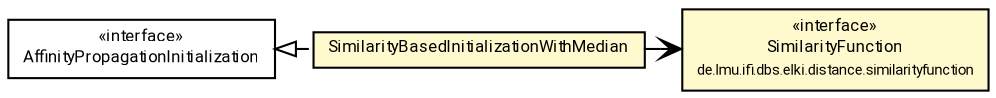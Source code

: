#!/usr/local/bin/dot
#
# Class diagram 
# Generated by UMLGraph version R5_7_2-60-g0e99a6 (http://www.spinellis.gr/umlgraph/)
#

digraph G {
	graph [fontnames="svg"]
	edge [fontname="Roboto",fontsize=7,labelfontname="Roboto",labelfontsize=7,color="black"];
	node [fontname="Roboto",fontcolor="black",fontsize=8,shape=plaintext,margin=0,width=0,height=0];
	nodesep=0.15;
	ranksep=0.25;
	rankdir=LR;
	// de.lmu.ifi.dbs.elki.algorithm.clustering.affinitypropagation.AffinityPropagationInitialization<O>
	c9371177 [label=<<table title="de.lmu.ifi.dbs.elki.algorithm.clustering.affinitypropagation.AffinityPropagationInitialization" border="0" cellborder="1" cellspacing="0" cellpadding="2" href="AffinityPropagationInitialization.html" target="_parent">
		<tr><td><table border="0" cellspacing="0" cellpadding="1">
		<tr><td align="center" balign="center"> &#171;interface&#187; </td></tr>
		<tr><td align="center" balign="center"> <font face="Roboto">AffinityPropagationInitialization</font> </td></tr>
		</table></td></tr>
		</table>>, URL="AffinityPropagationInitialization.html"];
	// de.lmu.ifi.dbs.elki.algorithm.clustering.affinitypropagation.SimilarityBasedInitializationWithMedian<O>
	c9371178 [label=<<table title="de.lmu.ifi.dbs.elki.algorithm.clustering.affinitypropagation.SimilarityBasedInitializationWithMedian" border="0" cellborder="1" cellspacing="0" cellpadding="2" bgcolor="lemonChiffon" href="SimilarityBasedInitializationWithMedian.html" target="_parent">
		<tr><td><table border="0" cellspacing="0" cellpadding="1">
		<tr><td align="center" balign="center"> <font face="Roboto">SimilarityBasedInitializationWithMedian</font> </td></tr>
		</table></td></tr>
		</table>>, URL="SimilarityBasedInitializationWithMedian.html"];
	// de.lmu.ifi.dbs.elki.distance.similarityfunction.SimilarityFunction<O>
	c9371661 [label=<<table title="de.lmu.ifi.dbs.elki.distance.similarityfunction.SimilarityFunction" border="0" cellborder="1" cellspacing="0" cellpadding="2" bgcolor="LemonChiffon" href="../../../distance/similarityfunction/SimilarityFunction.html" target="_parent">
		<tr><td><table border="0" cellspacing="0" cellpadding="1">
		<tr><td align="center" balign="center"> &#171;interface&#187; </td></tr>
		<tr><td align="center" balign="center"> <font face="Roboto">SimilarityFunction</font> </td></tr>
		<tr><td align="center" balign="center"> <font face="Roboto" point-size="7.0">de.lmu.ifi.dbs.elki.distance.similarityfunction</font> </td></tr>
		</table></td></tr>
		</table>>, URL="../../../distance/similarityfunction/SimilarityFunction.html"];
	// de.lmu.ifi.dbs.elki.algorithm.clustering.affinitypropagation.SimilarityBasedInitializationWithMedian<O> implements de.lmu.ifi.dbs.elki.algorithm.clustering.affinitypropagation.AffinityPropagationInitialization<O>
	c9371177 -> c9371178 [arrowtail=empty,style=dashed,dir=back,weight=9];
	// de.lmu.ifi.dbs.elki.algorithm.clustering.affinitypropagation.SimilarityBasedInitializationWithMedian<O> navassoc de.lmu.ifi.dbs.elki.distance.similarityfunction.SimilarityFunction<O>
	c9371178 -> c9371661 [arrowhead=open,weight=1];
}

